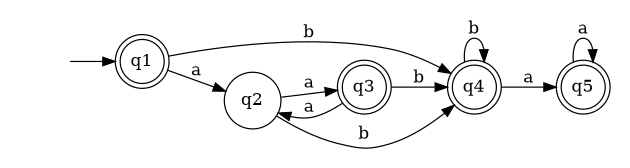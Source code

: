 digraph {
	rankdir=LR;
	margin=0.1;
	size=4;
	node [margin=0.1 shape=circle];
	q1,q3,q4,q5[margin=0 shape=doublecircle];
	" "[color=white width=0];
	" " -> q1;
	q1 -> q2[label="a"];
	q1 -> q4[label="b"];
	q2 -> q3[label="a"];
	q2 -> q4[label="b"];
	q3 -> q2[label="a"];
	q3 -> q4[label="b"];
	q4 -> q4[label="b"];
	q4 -> q5[label="a"];
	q5 -> q5[label="a"];
}